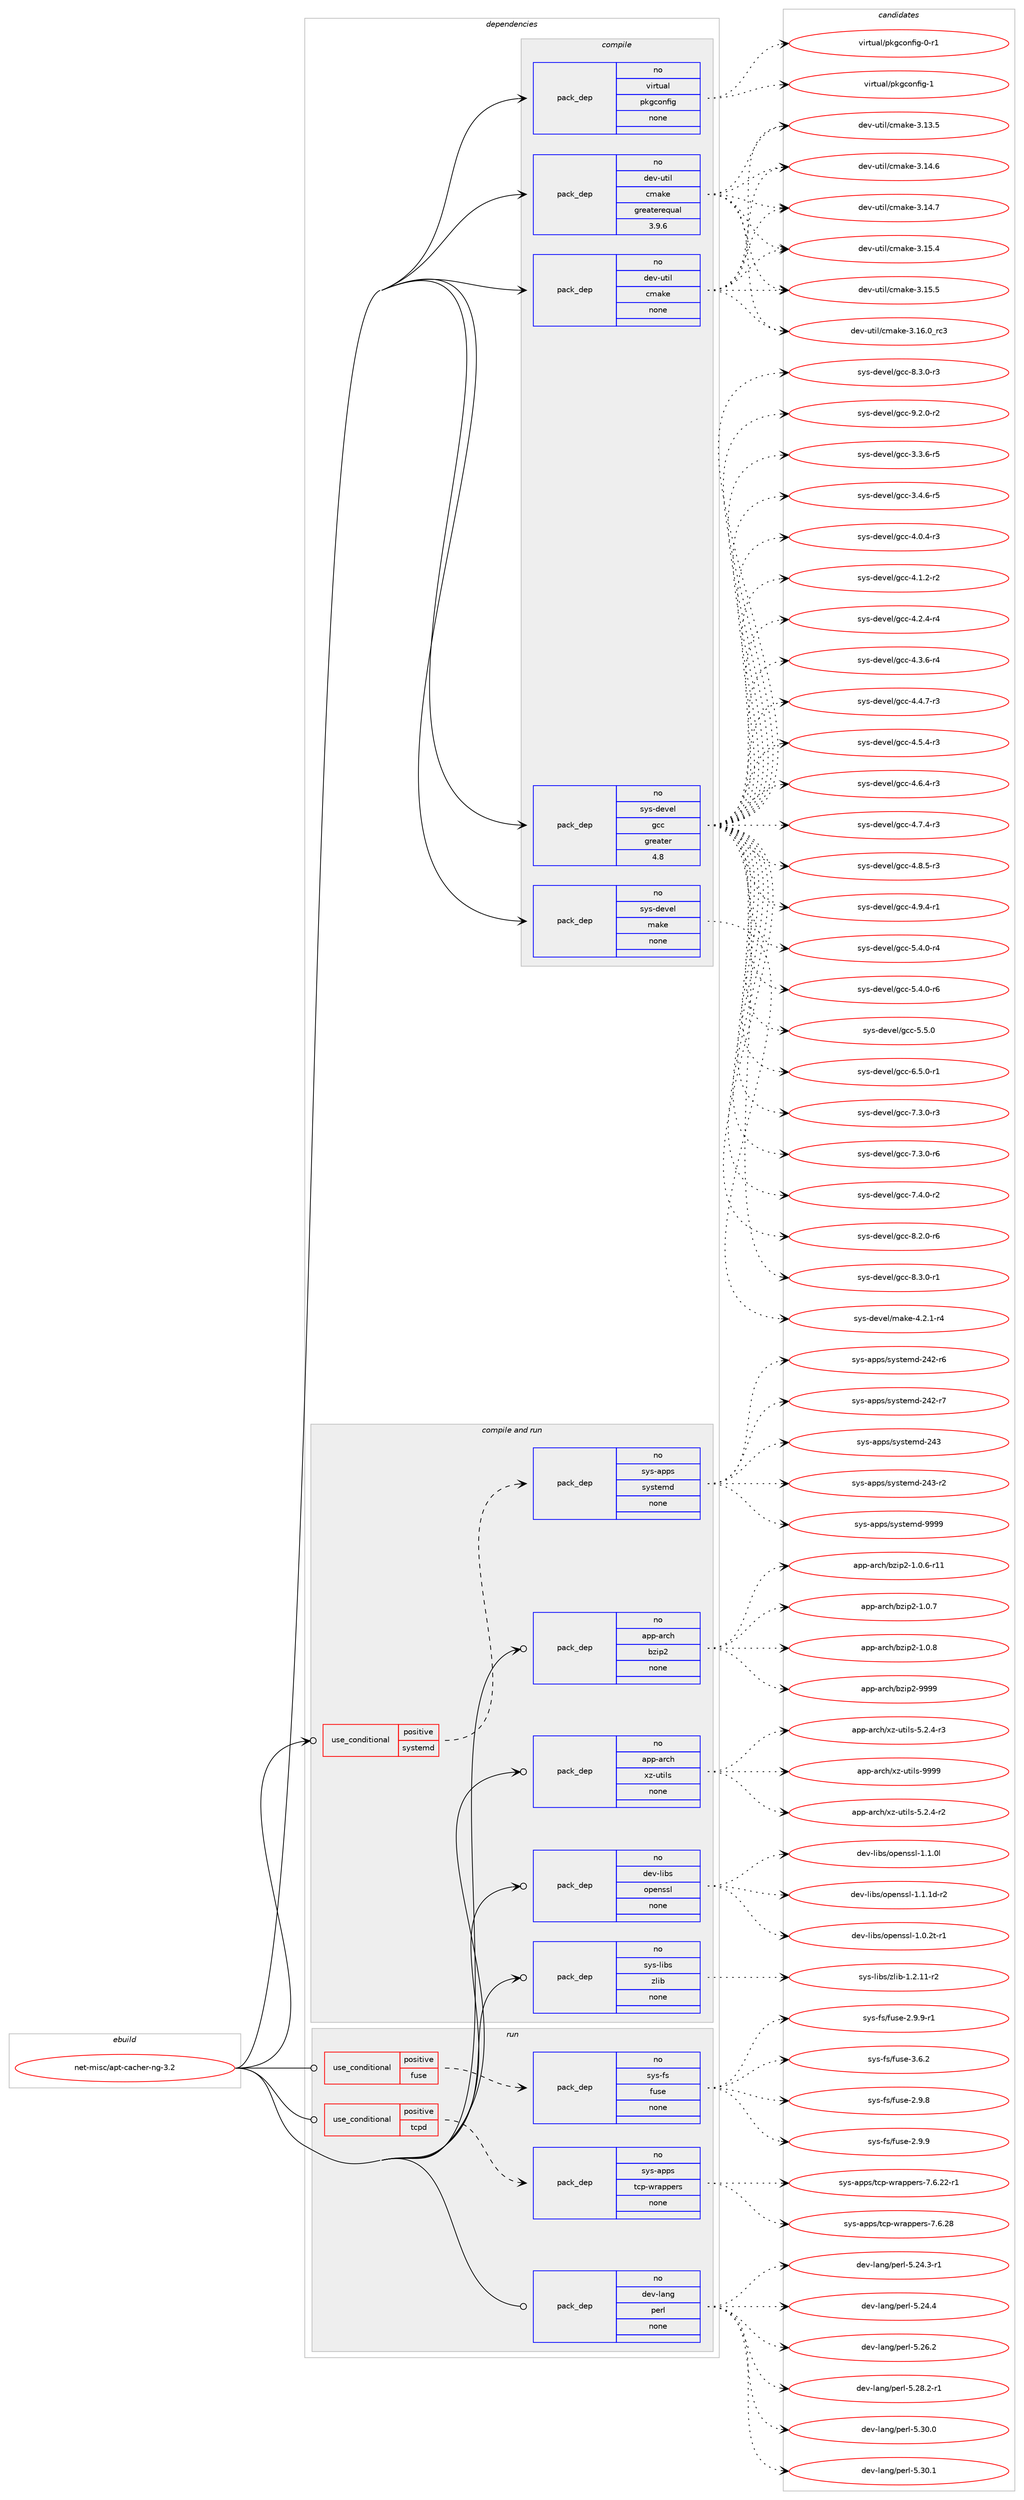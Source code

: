 digraph prolog {

# *************
# Graph options
# *************

newrank=true;
concentrate=true;
compound=true;
graph [rankdir=LR,fontname=Helvetica,fontsize=10,ranksep=1.5];#, ranksep=2.5, nodesep=0.2];
edge  [arrowhead=vee];
node  [fontname=Helvetica,fontsize=10];

# **********
# The ebuild
# **********

subgraph cluster_leftcol {
color=gray;
label=<<i>ebuild</i>>;
id [label="net-misc/apt-cacher-ng-3.2", color=red, width=4, href="../net-misc/apt-cacher-ng-3.2.svg"];
}

# ****************
# The dependencies
# ****************

subgraph cluster_midcol {
color=gray;
label=<<i>dependencies</i>>;
subgraph cluster_compile {
fillcolor="#eeeeee";
style=filled;
label=<<i>compile</i>>;
subgraph pack613771 {
dependency830971 [label=<<TABLE BORDER="0" CELLBORDER="1" CELLSPACING="0" CELLPADDING="4" WIDTH="220"><TR><TD ROWSPAN="6" CELLPADDING="30">pack_dep</TD></TR><TR><TD WIDTH="110">no</TD></TR><TR><TD>dev-util</TD></TR><TR><TD>cmake</TD></TR><TR><TD>greaterequal</TD></TR><TR><TD>3.9.6</TD></TR></TABLE>>, shape=none, color=blue];
}
id:e -> dependency830971:w [weight=20,style="solid",arrowhead="vee"];
subgraph pack613772 {
dependency830972 [label=<<TABLE BORDER="0" CELLBORDER="1" CELLSPACING="0" CELLPADDING="4" WIDTH="220"><TR><TD ROWSPAN="6" CELLPADDING="30">pack_dep</TD></TR><TR><TD WIDTH="110">no</TD></TR><TR><TD>dev-util</TD></TR><TR><TD>cmake</TD></TR><TR><TD>none</TD></TR><TR><TD></TD></TR></TABLE>>, shape=none, color=blue];
}
id:e -> dependency830972:w [weight=20,style="solid",arrowhead="vee"];
subgraph pack613773 {
dependency830973 [label=<<TABLE BORDER="0" CELLBORDER="1" CELLSPACING="0" CELLPADDING="4" WIDTH="220"><TR><TD ROWSPAN="6" CELLPADDING="30">pack_dep</TD></TR><TR><TD WIDTH="110">no</TD></TR><TR><TD>sys-devel</TD></TR><TR><TD>gcc</TD></TR><TR><TD>greater</TD></TR><TR><TD>4.8</TD></TR></TABLE>>, shape=none, color=blue];
}
id:e -> dependency830973:w [weight=20,style="solid",arrowhead="vee"];
subgraph pack613774 {
dependency830974 [label=<<TABLE BORDER="0" CELLBORDER="1" CELLSPACING="0" CELLPADDING="4" WIDTH="220"><TR><TD ROWSPAN="6" CELLPADDING="30">pack_dep</TD></TR><TR><TD WIDTH="110">no</TD></TR><TR><TD>sys-devel</TD></TR><TR><TD>make</TD></TR><TR><TD>none</TD></TR><TR><TD></TD></TR></TABLE>>, shape=none, color=blue];
}
id:e -> dependency830974:w [weight=20,style="solid",arrowhead="vee"];
subgraph pack613775 {
dependency830975 [label=<<TABLE BORDER="0" CELLBORDER="1" CELLSPACING="0" CELLPADDING="4" WIDTH="220"><TR><TD ROWSPAN="6" CELLPADDING="30">pack_dep</TD></TR><TR><TD WIDTH="110">no</TD></TR><TR><TD>virtual</TD></TR><TR><TD>pkgconfig</TD></TR><TR><TD>none</TD></TR><TR><TD></TD></TR></TABLE>>, shape=none, color=blue];
}
id:e -> dependency830975:w [weight=20,style="solid",arrowhead="vee"];
}
subgraph cluster_compileandrun {
fillcolor="#eeeeee";
style=filled;
label=<<i>compile and run</i>>;
subgraph cond202619 {
dependency830976 [label=<<TABLE BORDER="0" CELLBORDER="1" CELLSPACING="0" CELLPADDING="4"><TR><TD ROWSPAN="3" CELLPADDING="10">use_conditional</TD></TR><TR><TD>positive</TD></TR><TR><TD>systemd</TD></TR></TABLE>>, shape=none, color=red];
subgraph pack613776 {
dependency830977 [label=<<TABLE BORDER="0" CELLBORDER="1" CELLSPACING="0" CELLPADDING="4" WIDTH="220"><TR><TD ROWSPAN="6" CELLPADDING="30">pack_dep</TD></TR><TR><TD WIDTH="110">no</TD></TR><TR><TD>sys-apps</TD></TR><TR><TD>systemd</TD></TR><TR><TD>none</TD></TR><TR><TD></TD></TR></TABLE>>, shape=none, color=blue];
}
dependency830976:e -> dependency830977:w [weight=20,style="dashed",arrowhead="vee"];
}
id:e -> dependency830976:w [weight=20,style="solid",arrowhead="odotvee"];
subgraph pack613777 {
dependency830978 [label=<<TABLE BORDER="0" CELLBORDER="1" CELLSPACING="0" CELLPADDING="4" WIDTH="220"><TR><TD ROWSPAN="6" CELLPADDING="30">pack_dep</TD></TR><TR><TD WIDTH="110">no</TD></TR><TR><TD>app-arch</TD></TR><TR><TD>bzip2</TD></TR><TR><TD>none</TD></TR><TR><TD></TD></TR></TABLE>>, shape=none, color=blue];
}
id:e -> dependency830978:w [weight=20,style="solid",arrowhead="odotvee"];
subgraph pack613778 {
dependency830979 [label=<<TABLE BORDER="0" CELLBORDER="1" CELLSPACING="0" CELLPADDING="4" WIDTH="220"><TR><TD ROWSPAN="6" CELLPADDING="30">pack_dep</TD></TR><TR><TD WIDTH="110">no</TD></TR><TR><TD>app-arch</TD></TR><TR><TD>xz-utils</TD></TR><TR><TD>none</TD></TR><TR><TD></TD></TR></TABLE>>, shape=none, color=blue];
}
id:e -> dependency830979:w [weight=20,style="solid",arrowhead="odotvee"];
subgraph pack613779 {
dependency830980 [label=<<TABLE BORDER="0" CELLBORDER="1" CELLSPACING="0" CELLPADDING="4" WIDTH="220"><TR><TD ROWSPAN="6" CELLPADDING="30">pack_dep</TD></TR><TR><TD WIDTH="110">no</TD></TR><TR><TD>dev-libs</TD></TR><TR><TD>openssl</TD></TR><TR><TD>none</TD></TR><TR><TD></TD></TR></TABLE>>, shape=none, color=blue];
}
id:e -> dependency830980:w [weight=20,style="solid",arrowhead="odotvee"];
subgraph pack613780 {
dependency830981 [label=<<TABLE BORDER="0" CELLBORDER="1" CELLSPACING="0" CELLPADDING="4" WIDTH="220"><TR><TD ROWSPAN="6" CELLPADDING="30">pack_dep</TD></TR><TR><TD WIDTH="110">no</TD></TR><TR><TD>sys-libs</TD></TR><TR><TD>zlib</TD></TR><TR><TD>none</TD></TR><TR><TD></TD></TR></TABLE>>, shape=none, color=blue];
}
id:e -> dependency830981:w [weight=20,style="solid",arrowhead="odotvee"];
}
subgraph cluster_run {
fillcolor="#eeeeee";
style=filled;
label=<<i>run</i>>;
subgraph cond202620 {
dependency830982 [label=<<TABLE BORDER="0" CELLBORDER="1" CELLSPACING="0" CELLPADDING="4"><TR><TD ROWSPAN="3" CELLPADDING="10">use_conditional</TD></TR><TR><TD>positive</TD></TR><TR><TD>fuse</TD></TR></TABLE>>, shape=none, color=red];
subgraph pack613781 {
dependency830983 [label=<<TABLE BORDER="0" CELLBORDER="1" CELLSPACING="0" CELLPADDING="4" WIDTH="220"><TR><TD ROWSPAN="6" CELLPADDING="30">pack_dep</TD></TR><TR><TD WIDTH="110">no</TD></TR><TR><TD>sys-fs</TD></TR><TR><TD>fuse</TD></TR><TR><TD>none</TD></TR><TR><TD></TD></TR></TABLE>>, shape=none, color=blue];
}
dependency830982:e -> dependency830983:w [weight=20,style="dashed",arrowhead="vee"];
}
id:e -> dependency830982:w [weight=20,style="solid",arrowhead="odot"];
subgraph cond202621 {
dependency830984 [label=<<TABLE BORDER="0" CELLBORDER="1" CELLSPACING="0" CELLPADDING="4"><TR><TD ROWSPAN="3" CELLPADDING="10">use_conditional</TD></TR><TR><TD>positive</TD></TR><TR><TD>tcpd</TD></TR></TABLE>>, shape=none, color=red];
subgraph pack613782 {
dependency830985 [label=<<TABLE BORDER="0" CELLBORDER="1" CELLSPACING="0" CELLPADDING="4" WIDTH="220"><TR><TD ROWSPAN="6" CELLPADDING="30">pack_dep</TD></TR><TR><TD WIDTH="110">no</TD></TR><TR><TD>sys-apps</TD></TR><TR><TD>tcp-wrappers</TD></TR><TR><TD>none</TD></TR><TR><TD></TD></TR></TABLE>>, shape=none, color=blue];
}
dependency830984:e -> dependency830985:w [weight=20,style="dashed",arrowhead="vee"];
}
id:e -> dependency830984:w [weight=20,style="solid",arrowhead="odot"];
subgraph pack613783 {
dependency830986 [label=<<TABLE BORDER="0" CELLBORDER="1" CELLSPACING="0" CELLPADDING="4" WIDTH="220"><TR><TD ROWSPAN="6" CELLPADDING="30">pack_dep</TD></TR><TR><TD WIDTH="110">no</TD></TR><TR><TD>dev-lang</TD></TR><TR><TD>perl</TD></TR><TR><TD>none</TD></TR><TR><TD></TD></TR></TABLE>>, shape=none, color=blue];
}
id:e -> dependency830986:w [weight=20,style="solid",arrowhead="odot"];
}
}

# **************
# The candidates
# **************

subgraph cluster_choices {
rank=same;
color=gray;
label=<<i>candidates</i>>;

subgraph choice613771 {
color=black;
nodesep=1;
choice1001011184511711610510847991099710710145514649514653 [label="dev-util/cmake-3.13.5", color=red, width=4,href="../dev-util/cmake-3.13.5.svg"];
choice1001011184511711610510847991099710710145514649524654 [label="dev-util/cmake-3.14.6", color=red, width=4,href="../dev-util/cmake-3.14.6.svg"];
choice1001011184511711610510847991099710710145514649524655 [label="dev-util/cmake-3.14.7", color=red, width=4,href="../dev-util/cmake-3.14.7.svg"];
choice1001011184511711610510847991099710710145514649534652 [label="dev-util/cmake-3.15.4", color=red, width=4,href="../dev-util/cmake-3.15.4.svg"];
choice1001011184511711610510847991099710710145514649534653 [label="dev-util/cmake-3.15.5", color=red, width=4,href="../dev-util/cmake-3.15.5.svg"];
choice1001011184511711610510847991099710710145514649544648951149951 [label="dev-util/cmake-3.16.0_rc3", color=red, width=4,href="../dev-util/cmake-3.16.0_rc3.svg"];
dependency830971:e -> choice1001011184511711610510847991099710710145514649514653:w [style=dotted,weight="100"];
dependency830971:e -> choice1001011184511711610510847991099710710145514649524654:w [style=dotted,weight="100"];
dependency830971:e -> choice1001011184511711610510847991099710710145514649524655:w [style=dotted,weight="100"];
dependency830971:e -> choice1001011184511711610510847991099710710145514649534652:w [style=dotted,weight="100"];
dependency830971:e -> choice1001011184511711610510847991099710710145514649534653:w [style=dotted,weight="100"];
dependency830971:e -> choice1001011184511711610510847991099710710145514649544648951149951:w [style=dotted,weight="100"];
}
subgraph choice613772 {
color=black;
nodesep=1;
choice1001011184511711610510847991099710710145514649514653 [label="dev-util/cmake-3.13.5", color=red, width=4,href="../dev-util/cmake-3.13.5.svg"];
choice1001011184511711610510847991099710710145514649524654 [label="dev-util/cmake-3.14.6", color=red, width=4,href="../dev-util/cmake-3.14.6.svg"];
choice1001011184511711610510847991099710710145514649524655 [label="dev-util/cmake-3.14.7", color=red, width=4,href="../dev-util/cmake-3.14.7.svg"];
choice1001011184511711610510847991099710710145514649534652 [label="dev-util/cmake-3.15.4", color=red, width=4,href="../dev-util/cmake-3.15.4.svg"];
choice1001011184511711610510847991099710710145514649534653 [label="dev-util/cmake-3.15.5", color=red, width=4,href="../dev-util/cmake-3.15.5.svg"];
choice1001011184511711610510847991099710710145514649544648951149951 [label="dev-util/cmake-3.16.0_rc3", color=red, width=4,href="../dev-util/cmake-3.16.0_rc3.svg"];
dependency830972:e -> choice1001011184511711610510847991099710710145514649514653:w [style=dotted,weight="100"];
dependency830972:e -> choice1001011184511711610510847991099710710145514649524654:w [style=dotted,weight="100"];
dependency830972:e -> choice1001011184511711610510847991099710710145514649524655:w [style=dotted,weight="100"];
dependency830972:e -> choice1001011184511711610510847991099710710145514649534652:w [style=dotted,weight="100"];
dependency830972:e -> choice1001011184511711610510847991099710710145514649534653:w [style=dotted,weight="100"];
dependency830972:e -> choice1001011184511711610510847991099710710145514649544648951149951:w [style=dotted,weight="100"];
}
subgraph choice613773 {
color=black;
nodesep=1;
choice115121115451001011181011084710399994551465146544511453 [label="sys-devel/gcc-3.3.6-r5", color=red, width=4,href="../sys-devel/gcc-3.3.6-r5.svg"];
choice115121115451001011181011084710399994551465246544511453 [label="sys-devel/gcc-3.4.6-r5", color=red, width=4,href="../sys-devel/gcc-3.4.6-r5.svg"];
choice115121115451001011181011084710399994552464846524511451 [label="sys-devel/gcc-4.0.4-r3", color=red, width=4,href="../sys-devel/gcc-4.0.4-r3.svg"];
choice115121115451001011181011084710399994552464946504511450 [label="sys-devel/gcc-4.1.2-r2", color=red, width=4,href="../sys-devel/gcc-4.1.2-r2.svg"];
choice115121115451001011181011084710399994552465046524511452 [label="sys-devel/gcc-4.2.4-r4", color=red, width=4,href="../sys-devel/gcc-4.2.4-r4.svg"];
choice115121115451001011181011084710399994552465146544511452 [label="sys-devel/gcc-4.3.6-r4", color=red, width=4,href="../sys-devel/gcc-4.3.6-r4.svg"];
choice115121115451001011181011084710399994552465246554511451 [label="sys-devel/gcc-4.4.7-r3", color=red, width=4,href="../sys-devel/gcc-4.4.7-r3.svg"];
choice115121115451001011181011084710399994552465346524511451 [label="sys-devel/gcc-4.5.4-r3", color=red, width=4,href="../sys-devel/gcc-4.5.4-r3.svg"];
choice115121115451001011181011084710399994552465446524511451 [label="sys-devel/gcc-4.6.4-r3", color=red, width=4,href="../sys-devel/gcc-4.6.4-r3.svg"];
choice115121115451001011181011084710399994552465546524511451 [label="sys-devel/gcc-4.7.4-r3", color=red, width=4,href="../sys-devel/gcc-4.7.4-r3.svg"];
choice115121115451001011181011084710399994552465646534511451 [label="sys-devel/gcc-4.8.5-r3", color=red, width=4,href="../sys-devel/gcc-4.8.5-r3.svg"];
choice115121115451001011181011084710399994552465746524511449 [label="sys-devel/gcc-4.9.4-r1", color=red, width=4,href="../sys-devel/gcc-4.9.4-r1.svg"];
choice115121115451001011181011084710399994553465246484511452 [label="sys-devel/gcc-5.4.0-r4", color=red, width=4,href="../sys-devel/gcc-5.4.0-r4.svg"];
choice115121115451001011181011084710399994553465246484511454 [label="sys-devel/gcc-5.4.0-r6", color=red, width=4,href="../sys-devel/gcc-5.4.0-r6.svg"];
choice11512111545100101118101108471039999455346534648 [label="sys-devel/gcc-5.5.0", color=red, width=4,href="../sys-devel/gcc-5.5.0.svg"];
choice115121115451001011181011084710399994554465346484511449 [label="sys-devel/gcc-6.5.0-r1", color=red, width=4,href="../sys-devel/gcc-6.5.0-r1.svg"];
choice115121115451001011181011084710399994555465146484511451 [label="sys-devel/gcc-7.3.0-r3", color=red, width=4,href="../sys-devel/gcc-7.3.0-r3.svg"];
choice115121115451001011181011084710399994555465146484511454 [label="sys-devel/gcc-7.3.0-r6", color=red, width=4,href="../sys-devel/gcc-7.3.0-r6.svg"];
choice115121115451001011181011084710399994555465246484511450 [label="sys-devel/gcc-7.4.0-r2", color=red, width=4,href="../sys-devel/gcc-7.4.0-r2.svg"];
choice115121115451001011181011084710399994556465046484511454 [label="sys-devel/gcc-8.2.0-r6", color=red, width=4,href="../sys-devel/gcc-8.2.0-r6.svg"];
choice115121115451001011181011084710399994556465146484511449 [label="sys-devel/gcc-8.3.0-r1", color=red, width=4,href="../sys-devel/gcc-8.3.0-r1.svg"];
choice115121115451001011181011084710399994556465146484511451 [label="sys-devel/gcc-8.3.0-r3", color=red, width=4,href="../sys-devel/gcc-8.3.0-r3.svg"];
choice115121115451001011181011084710399994557465046484511450 [label="sys-devel/gcc-9.2.0-r2", color=red, width=4,href="../sys-devel/gcc-9.2.0-r2.svg"];
dependency830973:e -> choice115121115451001011181011084710399994551465146544511453:w [style=dotted,weight="100"];
dependency830973:e -> choice115121115451001011181011084710399994551465246544511453:w [style=dotted,weight="100"];
dependency830973:e -> choice115121115451001011181011084710399994552464846524511451:w [style=dotted,weight="100"];
dependency830973:e -> choice115121115451001011181011084710399994552464946504511450:w [style=dotted,weight="100"];
dependency830973:e -> choice115121115451001011181011084710399994552465046524511452:w [style=dotted,weight="100"];
dependency830973:e -> choice115121115451001011181011084710399994552465146544511452:w [style=dotted,weight="100"];
dependency830973:e -> choice115121115451001011181011084710399994552465246554511451:w [style=dotted,weight="100"];
dependency830973:e -> choice115121115451001011181011084710399994552465346524511451:w [style=dotted,weight="100"];
dependency830973:e -> choice115121115451001011181011084710399994552465446524511451:w [style=dotted,weight="100"];
dependency830973:e -> choice115121115451001011181011084710399994552465546524511451:w [style=dotted,weight="100"];
dependency830973:e -> choice115121115451001011181011084710399994552465646534511451:w [style=dotted,weight="100"];
dependency830973:e -> choice115121115451001011181011084710399994552465746524511449:w [style=dotted,weight="100"];
dependency830973:e -> choice115121115451001011181011084710399994553465246484511452:w [style=dotted,weight="100"];
dependency830973:e -> choice115121115451001011181011084710399994553465246484511454:w [style=dotted,weight="100"];
dependency830973:e -> choice11512111545100101118101108471039999455346534648:w [style=dotted,weight="100"];
dependency830973:e -> choice115121115451001011181011084710399994554465346484511449:w [style=dotted,weight="100"];
dependency830973:e -> choice115121115451001011181011084710399994555465146484511451:w [style=dotted,weight="100"];
dependency830973:e -> choice115121115451001011181011084710399994555465146484511454:w [style=dotted,weight="100"];
dependency830973:e -> choice115121115451001011181011084710399994555465246484511450:w [style=dotted,weight="100"];
dependency830973:e -> choice115121115451001011181011084710399994556465046484511454:w [style=dotted,weight="100"];
dependency830973:e -> choice115121115451001011181011084710399994556465146484511449:w [style=dotted,weight="100"];
dependency830973:e -> choice115121115451001011181011084710399994556465146484511451:w [style=dotted,weight="100"];
dependency830973:e -> choice115121115451001011181011084710399994557465046484511450:w [style=dotted,weight="100"];
}
subgraph choice613774 {
color=black;
nodesep=1;
choice1151211154510010111810110847109971071014552465046494511452 [label="sys-devel/make-4.2.1-r4", color=red, width=4,href="../sys-devel/make-4.2.1-r4.svg"];
dependency830974:e -> choice1151211154510010111810110847109971071014552465046494511452:w [style=dotted,weight="100"];
}
subgraph choice613775 {
color=black;
nodesep=1;
choice11810511411611797108471121071039911111010210510345484511449 [label="virtual/pkgconfig-0-r1", color=red, width=4,href="../virtual/pkgconfig-0-r1.svg"];
choice1181051141161179710847112107103991111101021051034549 [label="virtual/pkgconfig-1", color=red, width=4,href="../virtual/pkgconfig-1.svg"];
dependency830975:e -> choice11810511411611797108471121071039911111010210510345484511449:w [style=dotted,weight="100"];
dependency830975:e -> choice1181051141161179710847112107103991111101021051034549:w [style=dotted,weight="100"];
}
subgraph choice613776 {
color=black;
nodesep=1;
choice115121115459711211211547115121115116101109100455052504511454 [label="sys-apps/systemd-242-r6", color=red, width=4,href="../sys-apps/systemd-242-r6.svg"];
choice115121115459711211211547115121115116101109100455052504511455 [label="sys-apps/systemd-242-r7", color=red, width=4,href="../sys-apps/systemd-242-r7.svg"];
choice11512111545971121121154711512111511610110910045505251 [label="sys-apps/systemd-243", color=red, width=4,href="../sys-apps/systemd-243.svg"];
choice115121115459711211211547115121115116101109100455052514511450 [label="sys-apps/systemd-243-r2", color=red, width=4,href="../sys-apps/systemd-243-r2.svg"];
choice1151211154597112112115471151211151161011091004557575757 [label="sys-apps/systemd-9999", color=red, width=4,href="../sys-apps/systemd-9999.svg"];
dependency830977:e -> choice115121115459711211211547115121115116101109100455052504511454:w [style=dotted,weight="100"];
dependency830977:e -> choice115121115459711211211547115121115116101109100455052504511455:w [style=dotted,weight="100"];
dependency830977:e -> choice11512111545971121121154711512111511610110910045505251:w [style=dotted,weight="100"];
dependency830977:e -> choice115121115459711211211547115121115116101109100455052514511450:w [style=dotted,weight="100"];
dependency830977:e -> choice1151211154597112112115471151211151161011091004557575757:w [style=dotted,weight="100"];
}
subgraph choice613777 {
color=black;
nodesep=1;
choice97112112459711499104479812210511250454946484654451144949 [label="app-arch/bzip2-1.0.6-r11", color=red, width=4,href="../app-arch/bzip2-1.0.6-r11.svg"];
choice97112112459711499104479812210511250454946484655 [label="app-arch/bzip2-1.0.7", color=red, width=4,href="../app-arch/bzip2-1.0.7.svg"];
choice97112112459711499104479812210511250454946484656 [label="app-arch/bzip2-1.0.8", color=red, width=4,href="../app-arch/bzip2-1.0.8.svg"];
choice971121124597114991044798122105112504557575757 [label="app-arch/bzip2-9999", color=red, width=4,href="../app-arch/bzip2-9999.svg"];
dependency830978:e -> choice97112112459711499104479812210511250454946484654451144949:w [style=dotted,weight="100"];
dependency830978:e -> choice97112112459711499104479812210511250454946484655:w [style=dotted,weight="100"];
dependency830978:e -> choice97112112459711499104479812210511250454946484656:w [style=dotted,weight="100"];
dependency830978:e -> choice971121124597114991044798122105112504557575757:w [style=dotted,weight="100"];
}
subgraph choice613778 {
color=black;
nodesep=1;
choice9711211245971149910447120122451171161051081154553465046524511450 [label="app-arch/xz-utils-5.2.4-r2", color=red, width=4,href="../app-arch/xz-utils-5.2.4-r2.svg"];
choice9711211245971149910447120122451171161051081154553465046524511451 [label="app-arch/xz-utils-5.2.4-r3", color=red, width=4,href="../app-arch/xz-utils-5.2.4-r3.svg"];
choice9711211245971149910447120122451171161051081154557575757 [label="app-arch/xz-utils-9999", color=red, width=4,href="../app-arch/xz-utils-9999.svg"];
dependency830979:e -> choice9711211245971149910447120122451171161051081154553465046524511450:w [style=dotted,weight="100"];
dependency830979:e -> choice9711211245971149910447120122451171161051081154553465046524511451:w [style=dotted,weight="100"];
dependency830979:e -> choice9711211245971149910447120122451171161051081154557575757:w [style=dotted,weight="100"];
}
subgraph choice613779 {
color=black;
nodesep=1;
choice1001011184510810598115471111121011101151151084549464846501164511449 [label="dev-libs/openssl-1.0.2t-r1", color=red, width=4,href="../dev-libs/openssl-1.0.2t-r1.svg"];
choice100101118451081059811547111112101110115115108454946494648108 [label="dev-libs/openssl-1.1.0l", color=red, width=4,href="../dev-libs/openssl-1.1.0l.svg"];
choice1001011184510810598115471111121011101151151084549464946491004511450 [label="dev-libs/openssl-1.1.1d-r2", color=red, width=4,href="../dev-libs/openssl-1.1.1d-r2.svg"];
dependency830980:e -> choice1001011184510810598115471111121011101151151084549464846501164511449:w [style=dotted,weight="100"];
dependency830980:e -> choice100101118451081059811547111112101110115115108454946494648108:w [style=dotted,weight="100"];
dependency830980:e -> choice1001011184510810598115471111121011101151151084549464946491004511450:w [style=dotted,weight="100"];
}
subgraph choice613780 {
color=black;
nodesep=1;
choice11512111545108105981154712210810598454946504649494511450 [label="sys-libs/zlib-1.2.11-r2", color=red, width=4,href="../sys-libs/zlib-1.2.11-r2.svg"];
dependency830981:e -> choice11512111545108105981154712210810598454946504649494511450:w [style=dotted,weight="100"];
}
subgraph choice613781 {
color=black;
nodesep=1;
choice1151211154510211547102117115101455046574656 [label="sys-fs/fuse-2.9.8", color=red, width=4,href="../sys-fs/fuse-2.9.8.svg"];
choice1151211154510211547102117115101455046574657 [label="sys-fs/fuse-2.9.9", color=red, width=4,href="../sys-fs/fuse-2.9.9.svg"];
choice11512111545102115471021171151014550465746574511449 [label="sys-fs/fuse-2.9.9-r1", color=red, width=4,href="../sys-fs/fuse-2.9.9-r1.svg"];
choice1151211154510211547102117115101455146544650 [label="sys-fs/fuse-3.6.2", color=red, width=4,href="../sys-fs/fuse-3.6.2.svg"];
dependency830983:e -> choice1151211154510211547102117115101455046574656:w [style=dotted,weight="100"];
dependency830983:e -> choice1151211154510211547102117115101455046574657:w [style=dotted,weight="100"];
dependency830983:e -> choice11512111545102115471021171151014550465746574511449:w [style=dotted,weight="100"];
dependency830983:e -> choice1151211154510211547102117115101455146544650:w [style=dotted,weight="100"];
}
subgraph choice613782 {
color=black;
nodesep=1;
choice115121115459711211211547116991124511911497112112101114115455546544650504511449 [label="sys-apps/tcp-wrappers-7.6.22-r1", color=red, width=4,href="../sys-apps/tcp-wrappers-7.6.22-r1.svg"];
choice11512111545971121121154711699112451191149711211210111411545554654465056 [label="sys-apps/tcp-wrappers-7.6.28", color=red, width=4,href="../sys-apps/tcp-wrappers-7.6.28.svg"];
dependency830985:e -> choice115121115459711211211547116991124511911497112112101114115455546544650504511449:w [style=dotted,weight="100"];
dependency830985:e -> choice11512111545971121121154711699112451191149711211210111411545554654465056:w [style=dotted,weight="100"];
}
subgraph choice613783 {
color=black;
nodesep=1;
choice100101118451089711010347112101114108455346505246514511449 [label="dev-lang/perl-5.24.3-r1", color=red, width=4,href="../dev-lang/perl-5.24.3-r1.svg"];
choice10010111845108971101034711210111410845534650524652 [label="dev-lang/perl-5.24.4", color=red, width=4,href="../dev-lang/perl-5.24.4.svg"];
choice10010111845108971101034711210111410845534650544650 [label="dev-lang/perl-5.26.2", color=red, width=4,href="../dev-lang/perl-5.26.2.svg"];
choice100101118451089711010347112101114108455346505646504511449 [label="dev-lang/perl-5.28.2-r1", color=red, width=4,href="../dev-lang/perl-5.28.2-r1.svg"];
choice10010111845108971101034711210111410845534651484648 [label="dev-lang/perl-5.30.0", color=red, width=4,href="../dev-lang/perl-5.30.0.svg"];
choice10010111845108971101034711210111410845534651484649 [label="dev-lang/perl-5.30.1", color=red, width=4,href="../dev-lang/perl-5.30.1.svg"];
dependency830986:e -> choice100101118451089711010347112101114108455346505246514511449:w [style=dotted,weight="100"];
dependency830986:e -> choice10010111845108971101034711210111410845534650524652:w [style=dotted,weight="100"];
dependency830986:e -> choice10010111845108971101034711210111410845534650544650:w [style=dotted,weight="100"];
dependency830986:e -> choice100101118451089711010347112101114108455346505646504511449:w [style=dotted,weight="100"];
dependency830986:e -> choice10010111845108971101034711210111410845534651484648:w [style=dotted,weight="100"];
dependency830986:e -> choice10010111845108971101034711210111410845534651484649:w [style=dotted,weight="100"];
}
}

}
